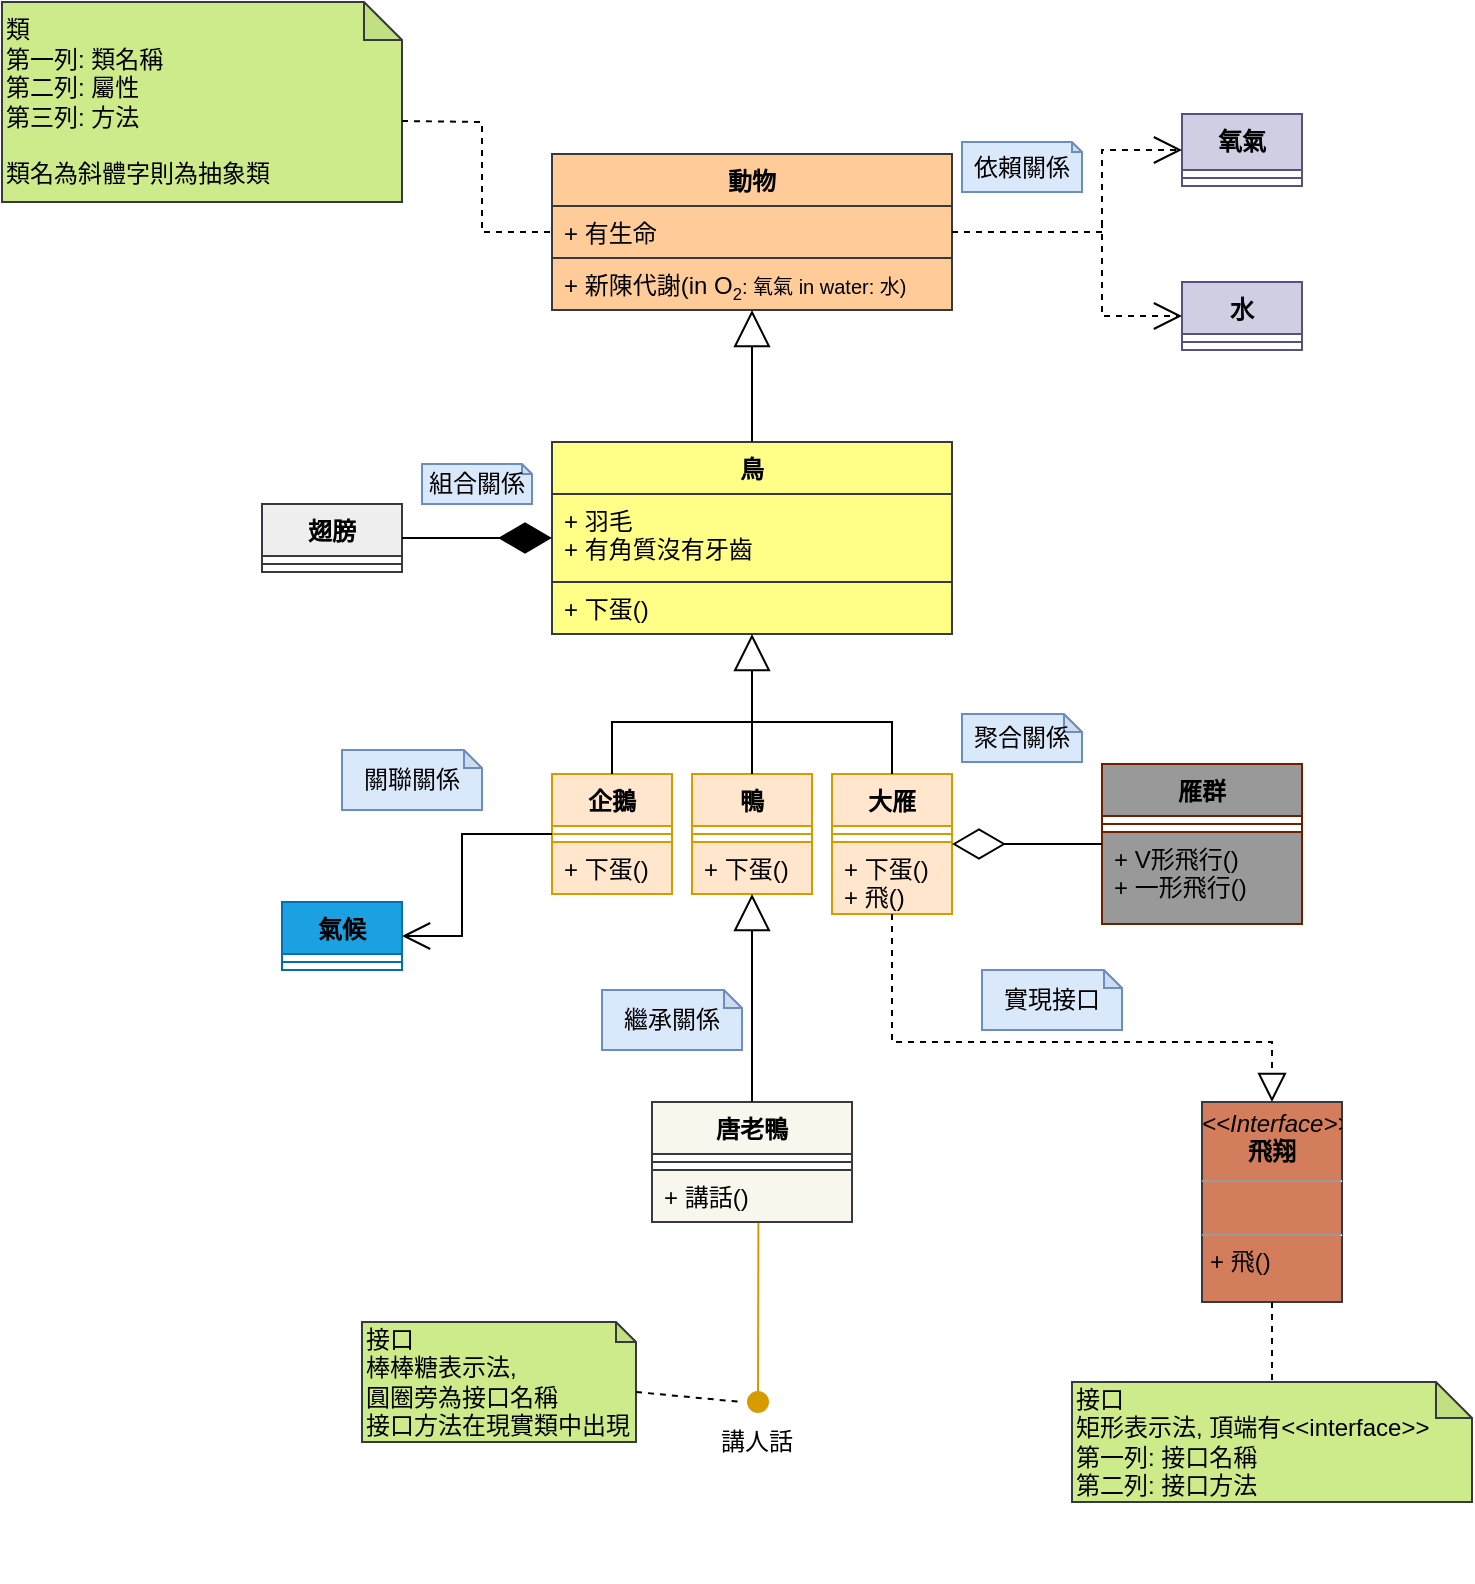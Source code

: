<mxfile version="22.0.8" type="google">
  <diagram name="第 1 页" id="tRKL3zJDjqEbPzCZBglQ">
    <mxGraphModel grid="1" page="1" gridSize="10" guides="1" tooltips="1" connect="1" arrows="1" fold="1" pageScale="1" pageWidth="827" pageHeight="1169" math="0" shadow="0">
      <root>
        <mxCell id="0" />
        <mxCell id="1" parent="0" />
        <mxCell id="dP7mwo_c5Y8PbHn4qSNO-1" value="類&lt;br&gt;第一列: 類名稱&lt;br&gt;第二列: 屬性&lt;br&gt;第三列: 方法&lt;br&gt;&lt;br&gt;類名為斜體字則為抽象類" style="shape=note;whiteSpace=wrap;html=1;backgroundOutline=1;darkOpacity=0.05;align=left;fillColor=#cdeb8b;strokeColor=#36393d;size=19;" vertex="1" parent="1">
          <mxGeometry x="-20" y="-1000" width="200" height="100" as="geometry" />
        </mxCell>
        <mxCell id="dP7mwo_c5Y8PbHn4qSNO-6" value="動物" style="swimlane;fontStyle=1;align=center;verticalAlign=top;childLayout=stackLayout;horizontal=1;startSize=26;horizontalStack=0;resizeParent=1;resizeParentMax=0;resizeLast=0;collapsible=1;marginBottom=0;whiteSpace=wrap;html=1;fillColor=#ffcc99;strokeColor=#36393d;" vertex="1" parent="1">
          <mxGeometry x="255" y="-924" width="200" height="78" as="geometry" />
        </mxCell>
        <mxCell id="dP7mwo_c5Y8PbHn4qSNO-7" value="+ 有生命" style="text;strokeColor=#36393d;fillColor=#ffcc99;align=left;verticalAlign=top;spacingLeft=4;spacingRight=4;overflow=hidden;rotatable=0;points=[[0,0.5],[1,0.5]];portConstraint=eastwest;whiteSpace=wrap;html=1;" vertex="1" parent="dP7mwo_c5Y8PbHn4qSNO-6">
          <mxGeometry y="26" width="200" height="26" as="geometry" />
        </mxCell>
        <mxCell id="dP7mwo_c5Y8PbHn4qSNO-9" value="+ 新陳代謝(in O&lt;span style=&quot;font-size: 10px;&quot;&gt;&lt;sub&gt;2&lt;/sub&gt;: 氧氣 in water: 水)&lt;/span&gt;" style="text;strokeColor=#36393d;fillColor=#ffcc99;align=left;verticalAlign=top;spacingLeft=4;spacingRight=4;overflow=hidden;rotatable=0;points=[[0,0.5],[1,0.5]];portConstraint=eastwest;whiteSpace=wrap;html=1;" vertex="1" parent="dP7mwo_c5Y8PbHn4qSNO-6">
          <mxGeometry y="52" width="200" height="26" as="geometry" />
        </mxCell>
        <mxCell id="dP7mwo_c5Y8PbHn4qSNO-16" value="水" style="swimlane;fontStyle=1;align=center;verticalAlign=top;childLayout=stackLayout;horizontal=1;startSize=26;horizontalStack=0;resizeParent=1;resizeParentMax=0;resizeLast=0;collapsible=1;marginBottom=0;whiteSpace=wrap;html=1;fillColor=#d0cee2;strokeColor=#56517e;" vertex="1" parent="1">
          <mxGeometry x="570" y="-860" width="60" height="34" as="geometry" />
        </mxCell>
        <mxCell id="dP7mwo_c5Y8PbHn4qSNO-18" value="" style="line;strokeWidth=1;fillColor=#d0cee2;align=left;verticalAlign=middle;spacingTop=-1;spacingLeft=3;spacingRight=3;rotatable=0;labelPosition=right;points=[];portConstraint=eastwest;strokeColor=#56517e;" vertex="1" parent="dP7mwo_c5Y8PbHn4qSNO-16">
          <mxGeometry y="26" width="60" height="8" as="geometry" />
        </mxCell>
        <mxCell id="dP7mwo_c5Y8PbHn4qSNO-20" value="氧氣" style="swimlane;fontStyle=1;align=center;verticalAlign=top;childLayout=stackLayout;horizontal=1;startSize=28;horizontalStack=0;resizeParent=1;resizeParentMax=0;resizeLast=0;collapsible=1;marginBottom=0;whiteSpace=wrap;html=1;glass=0;rounded=0;shadow=0;swimlaneFillColor=none;fillColor=#d0cee2;strokeColor=#56517e;" vertex="1" parent="1">
          <mxGeometry x="570" y="-944" width="60" height="36" as="geometry" />
        </mxCell>
        <object label=" " placeholders="1" id="dP7mwo_c5Y8PbHn4qSNO-22">
          <mxCell style="line;strokeWidth=1;fillColor=#d0cee2;align=left;verticalAlign=middle;spacingTop=-1;spacingLeft=3;spacingRight=3;rotatable=0;labelPosition=right;points=[];portConstraint=eastwest;strokeColor=#56517e;" vertex="1" parent="dP7mwo_c5Y8PbHn4qSNO-20">
            <mxGeometry y="28" width="60" height="8" as="geometry" />
          </mxCell>
        </object>
        <mxCell id="dP7mwo_c5Y8PbHn4qSNO-25" value="依賴關係" style="shape=note;whiteSpace=wrap;html=1;backgroundOutline=1;darkOpacity=0.05;size=5;fillColor=#dae8fc;strokeColor=#6c8ebf;" vertex="1" parent="1">
          <mxGeometry x="460" y="-930" width="60" height="25" as="geometry" />
        </mxCell>
        <mxCell id="dP7mwo_c5Y8PbHn4qSNO-26" value="鳥" style="swimlane;fontStyle=1;align=center;verticalAlign=top;childLayout=stackLayout;horizontal=1;startSize=26;horizontalStack=0;resizeParent=1;resizeParentMax=0;resizeLast=0;collapsible=1;marginBottom=0;whiteSpace=wrap;html=1;fillColor=#ffff88;strokeColor=#36393d;" vertex="1" parent="1">
          <mxGeometry x="255" y="-780" width="200" height="96" as="geometry" />
        </mxCell>
        <mxCell id="dP7mwo_c5Y8PbHn4qSNO-27" value="+ 羽毛&lt;br&gt;+ 有角質沒有牙齒" style="text;strokeColor=#36393d;fillColor=#ffff88;align=left;verticalAlign=top;spacingLeft=4;spacingRight=4;overflow=hidden;rotatable=0;points=[[0,0.5],[1,0.5]];portConstraint=eastwest;whiteSpace=wrap;html=1;" vertex="1" parent="dP7mwo_c5Y8PbHn4qSNO-26">
          <mxGeometry y="26" width="200" height="44" as="geometry" />
        </mxCell>
        <mxCell id="dP7mwo_c5Y8PbHn4qSNO-28" value="+ 下蛋()" style="text;strokeColor=#36393d;fillColor=#ffff88;align=left;verticalAlign=top;spacingLeft=4;spacingRight=4;overflow=hidden;rotatable=0;points=[[0,0.5],[1,0.5]];portConstraint=eastwest;whiteSpace=wrap;html=1;" vertex="1" parent="dP7mwo_c5Y8PbHn4qSNO-26">
          <mxGeometry y="70" width="200" height="26" as="geometry" />
        </mxCell>
        <mxCell id="dP7mwo_c5Y8PbHn4qSNO-29" value="組合關係" style="shape=note;whiteSpace=wrap;html=1;backgroundOutline=1;darkOpacity=0.05;size=5;fillColor=#dae8fc;strokeColor=#6c8ebf;" vertex="1" parent="1">
          <mxGeometry x="190" y="-769" width="55" height="20" as="geometry" />
        </mxCell>
        <mxCell id="dP7mwo_c5Y8PbHn4qSNO-31" value="翅膀" style="swimlane;fontStyle=1;align=center;verticalAlign=top;childLayout=stackLayout;horizontal=1;startSize=26;horizontalStack=0;resizeParent=1;resizeParentMax=0;resizeLast=0;collapsible=1;marginBottom=0;whiteSpace=wrap;html=1;fillColor=#eeeeee;strokeColor=#36393d;" vertex="1" parent="1">
          <mxGeometry x="110" y="-749" width="70" height="34" as="geometry" />
        </mxCell>
        <mxCell id="dP7mwo_c5Y8PbHn4qSNO-33" value="" style="line;strokeWidth=1;fillColor=#eeeeee;align=left;verticalAlign=middle;spacingTop=-1;spacingLeft=3;spacingRight=3;rotatable=0;labelPosition=right;points=[];portConstraint=eastwest;strokeColor=#36393d;" vertex="1" parent="dP7mwo_c5Y8PbHn4qSNO-31">
          <mxGeometry y="26" width="70" height="8" as="geometry" />
        </mxCell>
        <mxCell id="dP7mwo_c5Y8PbHn4qSNO-52" value="關聯關係" style="shape=note;whiteSpace=wrap;html=1;backgroundOutline=1;darkOpacity=0.05;size=9;fillColor=#dae8fc;strokeColor=#6c8ebf;" vertex="1" parent="1">
          <mxGeometry x="150" y="-626" width="70" height="30" as="geometry" />
        </mxCell>
        <mxCell id="dP7mwo_c5Y8PbHn4qSNO-53" value="氣候" style="swimlane;fontStyle=1;align=center;verticalAlign=top;childLayout=stackLayout;horizontal=1;startSize=26;horizontalStack=0;resizeParent=1;resizeParentMax=0;resizeLast=0;collapsible=1;marginBottom=0;whiteSpace=wrap;html=1;fillColor=#1ba1e2;strokeColor=#006EAF;fontColor=#000000;" vertex="1" parent="1">
          <mxGeometry x="120" y="-550" width="60" height="34" as="geometry" />
        </mxCell>
        <mxCell id="dP7mwo_c5Y8PbHn4qSNO-55" value="" style="line;strokeWidth=1;fillColor=#1ba1e2;align=left;verticalAlign=middle;spacingTop=-1;spacingLeft=3;spacingRight=3;rotatable=0;labelPosition=right;points=[];portConstraint=eastwest;strokeColor=#006EAF;fontColor=#ffffff;" vertex="1" parent="dP7mwo_c5Y8PbHn4qSNO-53">
          <mxGeometry y="26" width="60" height="8" as="geometry" />
        </mxCell>
        <mxCell id="dP7mwo_c5Y8PbHn4qSNO-62" value="企鵝" style="swimlane;fontStyle=1;align=center;verticalAlign=top;childLayout=stackLayout;horizontal=1;startSize=26;horizontalStack=0;resizeParent=1;resizeParentMax=0;resizeLast=0;collapsible=1;marginBottom=0;whiteSpace=wrap;html=1;fillColor=#ffe6cc;strokeColor=#d79b00;" vertex="1" parent="1">
          <mxGeometry x="255" y="-614" width="60" height="60" as="geometry" />
        </mxCell>
        <mxCell id="dP7mwo_c5Y8PbHn4qSNO-64" value="" style="line;strokeWidth=1;fillColor=#ffe6cc;align=left;verticalAlign=middle;spacingTop=-1;spacingLeft=3;spacingRight=3;rotatable=0;labelPosition=right;points=[];portConstraint=eastwest;strokeColor=#d79b00;" vertex="1" parent="dP7mwo_c5Y8PbHn4qSNO-62">
          <mxGeometry y="26" width="60" height="8" as="geometry" />
        </mxCell>
        <mxCell id="dP7mwo_c5Y8PbHn4qSNO-65" value="+ 下蛋()" style="text;strokeColor=#d79b00;fillColor=#ffe6cc;align=left;verticalAlign=top;spacingLeft=4;spacingRight=4;overflow=hidden;rotatable=0;points=[[0,0.5],[1,0.5]];portConstraint=eastwest;whiteSpace=wrap;html=1;" vertex="1" parent="dP7mwo_c5Y8PbHn4qSNO-62">
          <mxGeometry y="34" width="60" height="26" as="geometry" />
        </mxCell>
        <mxCell id="dP7mwo_c5Y8PbHn4qSNO-72" value="鴨" style="swimlane;fontStyle=1;align=center;verticalAlign=top;childLayout=stackLayout;horizontal=1;startSize=26;horizontalStack=0;resizeParent=1;resizeParentMax=0;resizeLast=0;collapsible=1;marginBottom=0;whiteSpace=wrap;html=1;fillColor=#ffe6cc;strokeColor=#d79b00;" vertex="1" parent="1">
          <mxGeometry x="325" y="-614" width="60" height="60" as="geometry" />
        </mxCell>
        <mxCell id="dP7mwo_c5Y8PbHn4qSNO-73" value="" style="line;strokeWidth=1;fillColor=#ffe6cc;align=left;verticalAlign=middle;spacingTop=-1;spacingLeft=3;spacingRight=3;rotatable=0;labelPosition=right;points=[];portConstraint=eastwest;strokeColor=#d79b00;" vertex="1" parent="dP7mwo_c5Y8PbHn4qSNO-72">
          <mxGeometry y="26" width="60" height="8" as="geometry" />
        </mxCell>
        <mxCell id="dP7mwo_c5Y8PbHn4qSNO-74" value="+ 下蛋()" style="text;strokeColor=#d79b00;fillColor=#ffe6cc;align=left;verticalAlign=top;spacingLeft=4;spacingRight=4;overflow=hidden;rotatable=0;points=[[0,0.5],[1,0.5]];portConstraint=eastwest;whiteSpace=wrap;html=1;" vertex="1" parent="dP7mwo_c5Y8PbHn4qSNO-72">
          <mxGeometry y="34" width="60" height="26" as="geometry" />
        </mxCell>
        <mxCell id="dP7mwo_c5Y8PbHn4qSNO-75" value="大雁" style="swimlane;fontStyle=1;align=center;verticalAlign=top;childLayout=stackLayout;horizontal=1;startSize=26;horizontalStack=0;resizeParent=1;resizeParentMax=0;resizeLast=0;collapsible=1;marginBottom=0;whiteSpace=wrap;html=1;fillColor=#ffe6cc;strokeColor=#d79b00;" vertex="1" parent="1">
          <mxGeometry x="395" y="-614" width="60" height="70" as="geometry" />
        </mxCell>
        <mxCell id="dP7mwo_c5Y8PbHn4qSNO-76" value="" style="line;strokeWidth=1;fillColor=#ffe6cc;align=left;verticalAlign=middle;spacingTop=-1;spacingLeft=3;spacingRight=3;rotatable=0;labelPosition=right;points=[];portConstraint=eastwest;strokeColor=#d79b00;" vertex="1" parent="dP7mwo_c5Y8PbHn4qSNO-75">
          <mxGeometry y="26" width="60" height="8" as="geometry" />
        </mxCell>
        <mxCell id="dP7mwo_c5Y8PbHn4qSNO-77" value="+ 下蛋()&lt;br&gt;+ 飛()" style="text;strokeColor=#d79b00;fillColor=#ffe6cc;align=left;verticalAlign=top;spacingLeft=4;spacingRight=4;overflow=hidden;rotatable=0;points=[[0,0.5],[1,0.5]];portConstraint=eastwest;whiteSpace=wrap;html=1;" vertex="1" parent="dP7mwo_c5Y8PbHn4qSNO-75">
          <mxGeometry y="34" width="60" height="36" as="geometry" />
        </mxCell>
        <mxCell id="bzGtG0nwkFqxvTI92fdI-1" value="繼承關係" style="shape=note;whiteSpace=wrap;html=1;backgroundOutline=1;darkOpacity=0.05;size=9;fillColor=#dae8fc;strokeColor=#6c8ebf;" vertex="1" parent="1">
          <mxGeometry x="280" y="-506" width="70" height="30" as="geometry" />
        </mxCell>
        <mxCell id="bzGtG0nwkFqxvTI92fdI-2" value="聚合關係" style="shape=note;whiteSpace=wrap;html=1;backgroundOutline=1;darkOpacity=0.05;size=9;fillColor=#dae8fc;strokeColor=#6c8ebf;" vertex="1" parent="1">
          <mxGeometry x="460" y="-644" width="60" height="24" as="geometry" />
        </mxCell>
        <mxCell id="bzGtG0nwkFqxvTI92fdI-3" value="雁群" style="swimlane;fontStyle=1;align=center;verticalAlign=top;childLayout=stackLayout;horizontal=1;startSize=26;horizontalStack=0;resizeParent=1;resizeParentMax=0;resizeLast=0;collapsible=1;marginBottom=0;whiteSpace=wrap;html=1;fillColor=#999999;fontColor=#000000;strokeColor=#6D1F00;" vertex="1" parent="1">
          <mxGeometry x="530" y="-619" width="100" height="80" as="geometry" />
        </mxCell>
        <mxCell id="bzGtG0nwkFqxvTI92fdI-5" value="" style="line;strokeWidth=1;fillColor=#999999;align=left;verticalAlign=middle;spacingTop=-1;spacingLeft=3;spacingRight=3;rotatable=0;labelPosition=right;points=[];portConstraint=eastwest;strokeColor=#6D1F00;fontColor=#000000;" vertex="1" parent="bzGtG0nwkFqxvTI92fdI-3">
          <mxGeometry y="26" width="100" height="8" as="geometry" />
        </mxCell>
        <mxCell id="bzGtG0nwkFqxvTI92fdI-6" value="+ V形飛行()&lt;br&gt;+ 一形飛行()" style="text;strokeColor=#6D1F00;fillColor=#999999;align=left;verticalAlign=top;spacingLeft=4;spacingRight=4;overflow=hidden;rotatable=0;points=[[0,0.5],[1,0.5]];portConstraint=eastwest;whiteSpace=wrap;html=1;fontColor=#000000;" vertex="1" parent="bzGtG0nwkFqxvTI92fdI-3">
          <mxGeometry y="34" width="100" height="46" as="geometry" />
        </mxCell>
        <mxCell id="bzGtG0nwkFqxvTI92fdI-7" value="唐老鴨" style="swimlane;fontStyle=1;align=center;verticalAlign=top;childLayout=stackLayout;horizontal=1;startSize=26;horizontalStack=0;resizeParent=1;resizeParentMax=0;resizeLast=0;collapsible=1;marginBottom=0;whiteSpace=wrap;html=1;fillColor=#f9f7ed;strokeColor=#36393d;" vertex="1" parent="1">
          <mxGeometry x="305" y="-450" width="100" height="60" as="geometry" />
        </mxCell>
        <mxCell id="bzGtG0nwkFqxvTI92fdI-9" value="" style="line;strokeWidth=1;fillColor=#f9f7ed;align=left;verticalAlign=middle;spacingTop=-1;spacingLeft=3;spacingRight=3;rotatable=0;labelPosition=right;points=[];portConstraint=eastwest;strokeColor=#36393d;" vertex="1" parent="bzGtG0nwkFqxvTI92fdI-7">
          <mxGeometry y="26" width="100" height="8" as="geometry" />
        </mxCell>
        <mxCell id="bzGtG0nwkFqxvTI92fdI-10" value="+ 講話()" style="text;strokeColor=#36393d;fillColor=#f9f7ed;align=left;verticalAlign=top;spacingLeft=4;spacingRight=4;overflow=hidden;rotatable=0;points=[[0,0.5],[1,0.5]];portConstraint=eastwest;whiteSpace=wrap;html=1;" vertex="1" parent="bzGtG0nwkFqxvTI92fdI-7">
          <mxGeometry y="34" width="100" height="26" as="geometry" />
        </mxCell>
        <mxCell id="bzGtG0nwkFqxvTI92fdI-11" value="實現接口" style="shape=note;whiteSpace=wrap;html=1;backgroundOutline=1;darkOpacity=0.05;size=9;fillColor=#dae8fc;strokeColor=#6c8ebf;" vertex="1" parent="1">
          <mxGeometry x="470" y="-516" width="70" height="30" as="geometry" />
        </mxCell>
        <mxCell id="bzGtG0nwkFqxvTI92fdI-15" value="&lt;p style=&quot;margin:0px;margin-top:4px;text-align:center;&quot;&gt;&lt;i&gt;&amp;lt;&amp;lt;Interface&amp;gt;&amp;gt;&lt;/i&gt;&lt;br&gt;&lt;b&gt;飛翔&lt;/b&gt;&lt;/p&gt;&lt;hr size=&quot;1&quot;&gt;&lt;p style=&quot;margin:0px;margin-left:4px;&quot;&gt;&lt;br&gt;&lt;/p&gt;&lt;hr size=&quot;1&quot;&gt;&lt;p style=&quot;margin:0px;margin-left:4px;&quot;&gt;+ 飛()&lt;/p&gt;" style="verticalAlign=top;align=left;overflow=fill;fontSize=12;fontFamily=Helvetica;html=1;whiteSpace=wrap;fillColor=#D47D5D;strokeColor=#36393d;" vertex="1" parent="1">
          <mxGeometry x="580" y="-450" width="70" height="100" as="geometry" />
        </mxCell>
        <mxCell id="bzGtG0nwkFqxvTI92fdI-16" value="接口&lt;br&gt;矩形表示法, 頂端有&amp;lt;&amp;lt;interface&amp;gt;&amp;gt;&lt;br&gt;第一列: 接口名稱&lt;br&gt;第二列: 接口方法" style="shape=note;whiteSpace=wrap;html=1;backgroundOutline=1;darkOpacity=0.05;align=left;size=18;fillColor=#cdeb8b;strokeColor=#36393d;" vertex="1" parent="1">
          <mxGeometry x="515" y="-310" width="200" height="60" as="geometry" />
        </mxCell>
        <mxCell id="bzGtG0nwkFqxvTI92fdI-17" value="接口&lt;br&gt;棒棒糖表示法,&lt;br&gt;圓圈旁為接口名稱&lt;br&gt;接口方法在現實類中出現" style="shape=note;whiteSpace=wrap;html=1;backgroundOutline=1;darkOpacity=0.05;align=left;size=10;fillColor=#cdeb8b;strokeColor=#36393d;" vertex="1" parent="1">
          <mxGeometry x="160" y="-340" width="137" height="60" as="geometry" />
        </mxCell>
        <mxCell id="bzGtG0nwkFqxvTI92fdI-19" value="" style="rounded=0;orthogonalLoop=1;jettySize=auto;html=1;endArrow=oval;endFill=1;sourcePerimeterSpacing=0;targetPerimeterSpacing=0;endSize=10;exitX=0.532;exitY=1.013;exitDx=0;exitDy=0;exitPerimeter=0;strokeColor=#d79b00;shadow=0;fillColor=#ffe6cc;" edge="1" parent="1" source="bzGtG0nwkFqxvTI92fdI-10">
          <mxGeometry relative="1" as="geometry">
            <mxPoint x="310" y="-215" as="sourcePoint" />
            <mxPoint x="358" y="-300" as="targetPoint" />
          </mxGeometry>
        </mxCell>
        <mxCell id="bzGtG0nwkFqxvTI92fdI-23" value="講人話" style="edgeLabel;html=1;align=center;verticalAlign=middle;resizable=0;points=[];fontSize=12;fontFamily=Helvetica;fontColor=default;" connectable="0" vertex="1" parent="bzGtG0nwkFqxvTI92fdI-19">
          <mxGeometry x="1" y="7" relative="1" as="geometry">
            <mxPoint x="-8" y="20" as="offset" />
          </mxGeometry>
        </mxCell>
        <mxCell id="bzGtG0nwkFqxvTI92fdI-20" value="" style="ellipse;whiteSpace=wrap;html=1;align=center;aspect=fixed;fillColor=none;strokeColor=none;resizable=0;perimeter=centerPerimeter;rotatable=0;allowArrows=0;points=[];outlineConnect=1;" vertex="1" parent="1">
          <mxGeometry x="325" y="-220" width="10" height="10" as="geometry" />
        </mxCell>
        <mxCell id="bzGtG0nwkFqxvTI92fdI-26" value="" style="endArrow=none;dashed=1;html=1;rounded=0;fontFamily=Helvetica;fontSize=12;fontColor=default;exitX=0;exitY=0;exitDx=137;exitDy=35;exitPerimeter=0;" edge="1" parent="1" source="bzGtG0nwkFqxvTI92fdI-17">
          <mxGeometry width="50" height="50" relative="1" as="geometry">
            <mxPoint x="420" y="-290" as="sourcePoint" />
            <mxPoint x="350" y="-300" as="targetPoint" />
          </mxGeometry>
        </mxCell>
        <mxCell id="bzGtG0nwkFqxvTI92fdI-28" value="" style="endArrow=none;dashed=1;html=1;rounded=0;fontFamily=Helvetica;fontSize=12;fontColor=default;exitX=0.5;exitY=1;exitDx=0;exitDy=0;entryX=0.5;entryY=0;entryDx=0;entryDy=0;entryPerimeter=0;" edge="1" parent="1" source="bzGtG0nwkFqxvTI92fdI-15" target="bzGtG0nwkFqxvTI92fdI-16">
          <mxGeometry width="50" height="50" relative="1" as="geometry">
            <mxPoint x="430" y="-390" as="sourcePoint" />
            <mxPoint x="480" y="-440" as="targetPoint" />
          </mxGeometry>
        </mxCell>
        <mxCell id="bzGtG0nwkFqxvTI92fdI-30" value="" style="endArrow=block;endSize=16;endFill=0;html=1;rounded=0;fontFamily=Helvetica;fontSize=12;fontColor=default;entryX=0.5;entryY=1;entryDx=0;entryDy=0;exitX=0.5;exitY=0;exitDx=0;exitDy=0;" edge="1" parent="1" source="bzGtG0nwkFqxvTI92fdI-7" target="dP7mwo_c5Y8PbHn4qSNO-72">
          <mxGeometry width="160" relative="1" as="geometry">
            <mxPoint x="340" y="-210" as="sourcePoint" />
            <mxPoint x="500" y="-210" as="targetPoint" />
          </mxGeometry>
        </mxCell>
        <mxCell id="bzGtG0nwkFqxvTI92fdI-31" value="" style="endArrow=block;endSize=16;endFill=0;html=1;rounded=0;fontFamily=Helvetica;fontSize=12;fontColor=default;entryX=0.5;entryY=1;entryDx=0;entryDy=0;exitX=0.5;exitY=0;exitDx=0;exitDy=0;" edge="1" parent="1" source="dP7mwo_c5Y8PbHn4qSNO-72" target="dP7mwo_c5Y8PbHn4qSNO-26">
          <mxGeometry width="160" relative="1" as="geometry">
            <mxPoint x="470" y="-372" as="sourcePoint" />
            <mxPoint x="472" y="-476" as="targetPoint" />
            <Array as="points" />
          </mxGeometry>
        </mxCell>
        <mxCell id="bzGtG0nwkFqxvTI92fdI-32" value="" style="endArrow=none;html=1;rounded=0;fontFamily=Helvetica;fontSize=12;fontColor=default;exitX=0.5;exitY=0;exitDx=0;exitDy=0;" edge="1" parent="1" source="dP7mwo_c5Y8PbHn4qSNO-62">
          <mxGeometry width="50" height="50" relative="1" as="geometry">
            <mxPoint x="430" y="-530" as="sourcePoint" />
            <mxPoint x="360" y="-640" as="targetPoint" />
            <Array as="points">
              <mxPoint x="285" y="-640" />
            </Array>
          </mxGeometry>
        </mxCell>
        <mxCell id="bzGtG0nwkFqxvTI92fdI-34" value="" style="endArrow=none;html=1;rounded=0;fontFamily=Helvetica;fontSize=12;fontColor=default;exitX=0.5;exitY=0;exitDx=0;exitDy=0;" edge="1" parent="1" source="dP7mwo_c5Y8PbHn4qSNO-75">
          <mxGeometry width="50" height="50" relative="1" as="geometry">
            <mxPoint x="414" y="-620" as="sourcePoint" />
            <mxPoint x="360" y="-640" as="targetPoint" />
            <Array as="points">
              <mxPoint x="425" y="-640" />
            </Array>
          </mxGeometry>
        </mxCell>
        <mxCell id="bzGtG0nwkFqxvTI92fdI-35" value="" style="endArrow=open;endFill=1;endSize=12;html=1;rounded=0;fontFamily=Helvetica;fontSize=12;fontColor=default;exitX=0;exitY=0.5;exitDx=0;exitDy=0;entryX=1;entryY=0.5;entryDx=0;entryDy=0;" edge="1" parent="1" source="dP7mwo_c5Y8PbHn4qSNO-62" target="dP7mwo_c5Y8PbHn4qSNO-53">
          <mxGeometry width="160" relative="1" as="geometry">
            <mxPoint x="240" y="-670" as="sourcePoint" />
            <mxPoint x="400" y="-670" as="targetPoint" />
            <Array as="points">
              <mxPoint x="210" y="-584" />
              <mxPoint x="210" y="-533" />
            </Array>
          </mxGeometry>
        </mxCell>
        <mxCell id="bzGtG0nwkFqxvTI92fdI-36" value="" style="endArrow=diamondThin;endFill=0;endSize=24;html=1;rounded=0;fontFamily=Helvetica;fontSize=12;fontColor=default;exitX=0;exitY=0.5;exitDx=0;exitDy=0;entryX=1;entryY=0.5;entryDx=0;entryDy=0;" edge="1" parent="1" source="bzGtG0nwkFqxvTI92fdI-3" target="dP7mwo_c5Y8PbHn4qSNO-75">
          <mxGeometry width="160" relative="1" as="geometry">
            <mxPoint x="380" y="-600" as="sourcePoint" />
            <mxPoint x="540" y="-600" as="targetPoint" />
          </mxGeometry>
        </mxCell>
        <mxCell id="bzGtG0nwkFqxvTI92fdI-37" value="" style="endArrow=block;dashed=1;endFill=0;endSize=12;html=1;rounded=0;fontFamily=Helvetica;fontSize=12;fontColor=default;exitX=0.5;exitY=1;exitDx=0;exitDy=0;entryX=0.5;entryY=0;entryDx=0;entryDy=0;" edge="1" parent="1" source="dP7mwo_c5Y8PbHn4qSNO-75" target="bzGtG0nwkFqxvTI92fdI-15">
          <mxGeometry width="160" relative="1" as="geometry">
            <mxPoint x="380" y="-460" as="sourcePoint" />
            <mxPoint x="540" y="-460" as="targetPoint" />
            <Array as="points">
              <mxPoint x="425" y="-480" />
              <mxPoint x="615" y="-480" />
            </Array>
          </mxGeometry>
        </mxCell>
        <mxCell id="bzGtG0nwkFqxvTI92fdI-38" value="" style="endArrow=block;endSize=16;endFill=0;html=1;rounded=0;fontFamily=Helvetica;fontSize=12;fontColor=default;entryX=0.5;entryY=1;entryDx=0;entryDy=0;exitX=0.5;exitY=0;exitDx=0;exitDy=0;" edge="1" parent="1" source="dP7mwo_c5Y8PbHn4qSNO-26" target="dP7mwo_c5Y8PbHn4qSNO-6">
          <mxGeometry width="160" relative="1" as="geometry">
            <mxPoint x="354.66" y="-736" as="sourcePoint" />
            <mxPoint x="354.66" y="-840" as="targetPoint" />
          </mxGeometry>
        </mxCell>
        <mxCell id="bzGtG0nwkFqxvTI92fdI-39" value="" style="endArrow=diamondThin;endFill=1;endSize=24;html=1;rounded=0;fontFamily=Helvetica;fontSize=12;fontColor=default;exitX=1;exitY=0.5;exitDx=0;exitDy=0;entryX=0;entryY=0.5;entryDx=0;entryDy=0;" edge="1" parent="1" source="dP7mwo_c5Y8PbHn4qSNO-31" target="dP7mwo_c5Y8PbHn4qSNO-27">
          <mxGeometry width="160" relative="1" as="geometry">
            <mxPoint x="240" y="-740" as="sourcePoint" />
            <mxPoint x="400" y="-740" as="targetPoint" />
          </mxGeometry>
        </mxCell>
        <mxCell id="bzGtG0nwkFqxvTI92fdI-41" value="" style="endArrow=none;dashed=1;html=1;rounded=0;fontFamily=Helvetica;fontSize=12;fontColor=default;exitX=0;exitY=0;exitDx=200;exitDy=59.5;exitPerimeter=0;entryX=0;entryY=0.5;entryDx=0;entryDy=0;" edge="1" parent="1" source="dP7mwo_c5Y8PbHn4qSNO-1" target="dP7mwo_c5Y8PbHn4qSNO-6">
          <mxGeometry width="50" height="50" relative="1" as="geometry">
            <mxPoint x="300" y="-850" as="sourcePoint" />
            <mxPoint x="350" y="-900" as="targetPoint" />
            <Array as="points">
              <mxPoint x="220" y="-940" />
              <mxPoint x="220" y="-885" />
            </Array>
          </mxGeometry>
        </mxCell>
        <mxCell id="bzGtG0nwkFqxvTI92fdI-42" value="" style="endArrow=open;endSize=12;dashed=1;html=1;rounded=0;fontFamily=Helvetica;fontSize=12;fontColor=default;exitX=1;exitY=0.5;exitDx=0;exitDy=0;entryX=0;entryY=0.5;entryDx=0;entryDy=0;" edge="1" parent="1" source="dP7mwo_c5Y8PbHn4qSNO-6" target="dP7mwo_c5Y8PbHn4qSNO-20">
          <mxGeometry width="160" relative="1" as="geometry">
            <mxPoint x="460" y="-896" as="sourcePoint" />
            <mxPoint x="620" y="-896" as="targetPoint" />
            <Array as="points">
              <mxPoint x="530" y="-885" />
              <mxPoint x="530" y="-926" />
            </Array>
          </mxGeometry>
        </mxCell>
        <mxCell id="bzGtG0nwkFqxvTI92fdI-44" value="" style="endArrow=open;endSize=12;dashed=1;html=1;rounded=0;fontFamily=Helvetica;fontSize=12;fontColor=default;entryX=0;entryY=0.5;entryDx=0;entryDy=0;" edge="1" parent="1" target="dP7mwo_c5Y8PbHn4qSNO-16">
          <mxGeometry width="160" relative="1" as="geometry">
            <mxPoint x="530" y="-890" as="sourcePoint" />
            <mxPoint x="580" y="-800" as="targetPoint" />
            <Array as="points">
              <mxPoint x="530" y="-843" />
            </Array>
          </mxGeometry>
        </mxCell>
      </root>
    </mxGraphModel>
  </diagram>
</mxfile>
